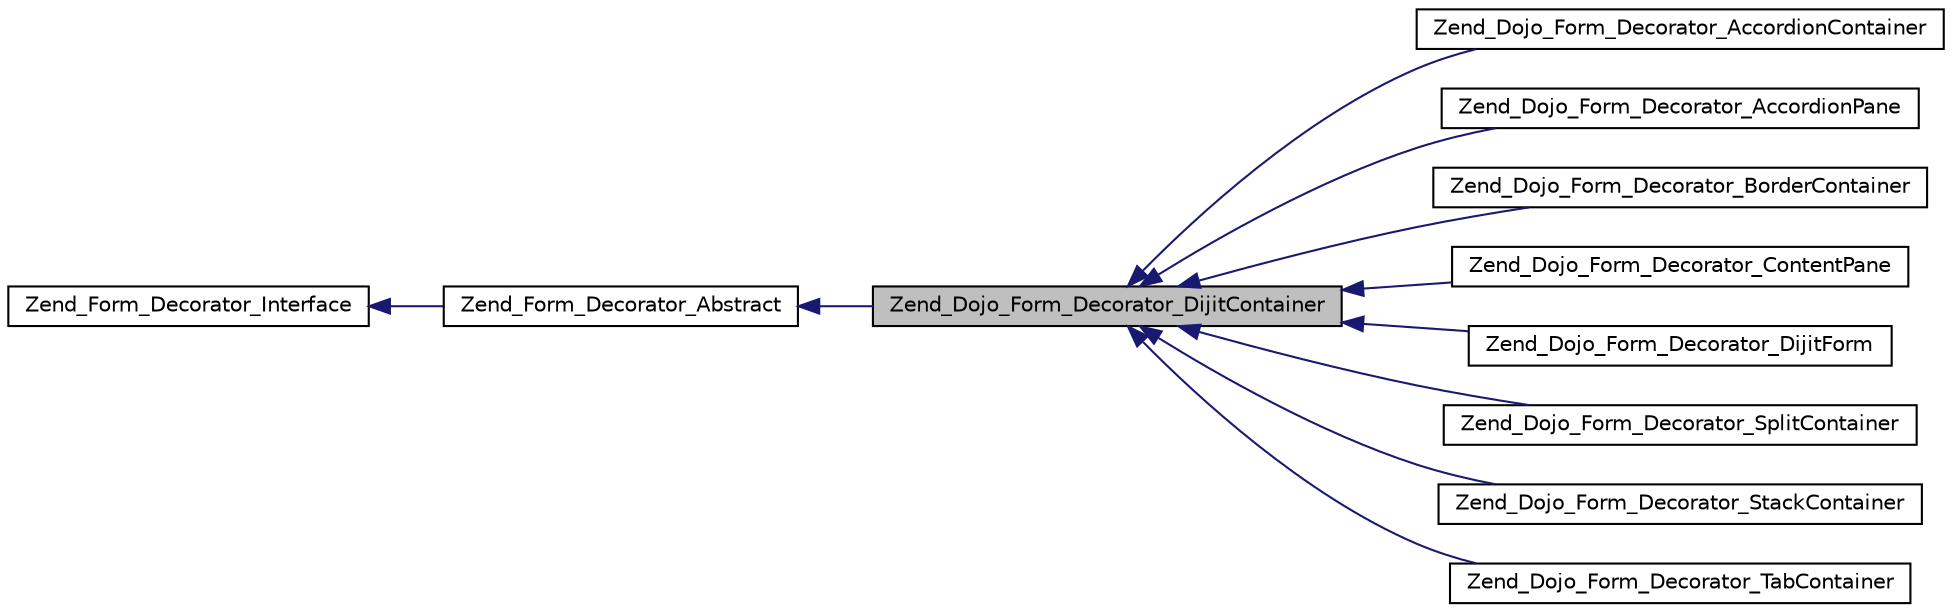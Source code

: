 digraph G
{
  edge [fontname="Helvetica",fontsize="10",labelfontname="Helvetica",labelfontsize="10"];
  node [fontname="Helvetica",fontsize="10",shape=record];
  rankdir="LR";
  Node1 [label="Zend_Dojo_Form_Decorator_DijitContainer",height=0.2,width=0.4,color="black", fillcolor="grey75", style="filled" fontcolor="black"];
  Node2 -> Node1 [dir="back",color="midnightblue",fontsize="10",style="solid",fontname="Helvetica"];
  Node2 [label="Zend_Form_Decorator_Abstract",height=0.2,width=0.4,color="black", fillcolor="white", style="filled",URL="$class_zend___form___decorator___abstract.html"];
  Node3 -> Node2 [dir="back",color="midnightblue",fontsize="10",style="solid",fontname="Helvetica"];
  Node3 [label="Zend_Form_Decorator_Interface",height=0.2,width=0.4,color="black", fillcolor="white", style="filled",URL="$interface_zend___form___decorator___interface.html"];
  Node1 -> Node4 [dir="back",color="midnightblue",fontsize="10",style="solid",fontname="Helvetica"];
  Node4 [label="Zend_Dojo_Form_Decorator_AccordionContainer",height=0.2,width=0.4,color="black", fillcolor="white", style="filled",URL="$class_zend___dojo___form___decorator___accordion_container.html"];
  Node1 -> Node5 [dir="back",color="midnightblue",fontsize="10",style="solid",fontname="Helvetica"];
  Node5 [label="Zend_Dojo_Form_Decorator_AccordionPane",height=0.2,width=0.4,color="black", fillcolor="white", style="filled",URL="$class_zend___dojo___form___decorator___accordion_pane.html"];
  Node1 -> Node6 [dir="back",color="midnightblue",fontsize="10",style="solid",fontname="Helvetica"];
  Node6 [label="Zend_Dojo_Form_Decorator_BorderContainer",height=0.2,width=0.4,color="black", fillcolor="white", style="filled",URL="$class_zend___dojo___form___decorator___border_container.html"];
  Node1 -> Node7 [dir="back",color="midnightblue",fontsize="10",style="solid",fontname="Helvetica"];
  Node7 [label="Zend_Dojo_Form_Decorator_ContentPane",height=0.2,width=0.4,color="black", fillcolor="white", style="filled",URL="$class_zend___dojo___form___decorator___content_pane.html"];
  Node1 -> Node8 [dir="back",color="midnightblue",fontsize="10",style="solid",fontname="Helvetica"];
  Node8 [label="Zend_Dojo_Form_Decorator_DijitForm",height=0.2,width=0.4,color="black", fillcolor="white", style="filled",URL="$class_zend___dojo___form___decorator___dijit_form.html"];
  Node1 -> Node9 [dir="back",color="midnightblue",fontsize="10",style="solid",fontname="Helvetica"];
  Node9 [label="Zend_Dojo_Form_Decorator_SplitContainer",height=0.2,width=0.4,color="black", fillcolor="white", style="filled",URL="$class_zend___dojo___form___decorator___split_container.html"];
  Node1 -> Node10 [dir="back",color="midnightblue",fontsize="10",style="solid",fontname="Helvetica"];
  Node10 [label="Zend_Dojo_Form_Decorator_StackContainer",height=0.2,width=0.4,color="black", fillcolor="white", style="filled",URL="$class_zend___dojo___form___decorator___stack_container.html"];
  Node1 -> Node11 [dir="back",color="midnightblue",fontsize="10",style="solid",fontname="Helvetica"];
  Node11 [label="Zend_Dojo_Form_Decorator_TabContainer",height=0.2,width=0.4,color="black", fillcolor="white", style="filled",URL="$class_zend___dojo___form___decorator___tab_container.html"];
}

